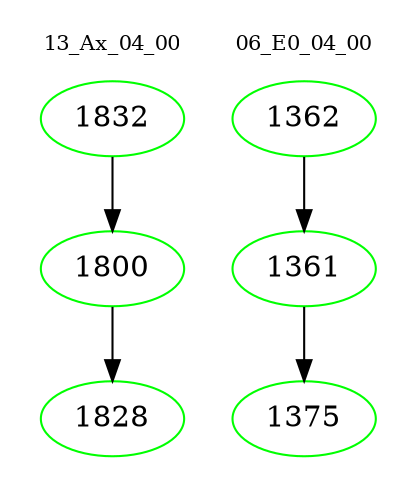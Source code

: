 digraph{
subgraph cluster_0 {
color = white
label = "13_Ax_04_00";
fontsize=10;
T0_1832 [label="1832", color="green"]
T0_1832 -> T0_1800 [color="black"]
T0_1800 [label="1800", color="green"]
T0_1800 -> T0_1828 [color="black"]
T0_1828 [label="1828", color="green"]
}
subgraph cluster_1 {
color = white
label = "06_E0_04_00";
fontsize=10;
T1_1362 [label="1362", color="green"]
T1_1362 -> T1_1361 [color="black"]
T1_1361 [label="1361", color="green"]
T1_1361 -> T1_1375 [color="black"]
T1_1375 [label="1375", color="green"]
}
}
